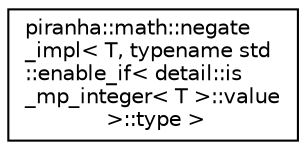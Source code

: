 digraph "Graphical Class Hierarchy"
{
  edge [fontname="Helvetica",fontsize="10",labelfontname="Helvetica",labelfontsize="10"];
  node [fontname="Helvetica",fontsize="10",shape=record];
  rankdir="LR";
  Node0 [label="piranha::math::negate\l_impl\< T, typename std\l::enable_if\< detail::is\l_mp_integer\< T \>::value\l \>::type \>",height=0.2,width=0.4,color="black", fillcolor="white", style="filled",URL="$structpiranha_1_1math_1_1negate__impl_3_01_t_00_01typename_01std_1_1enable__if_3_01detail_1_1is_9b02cb8b33b0d99ab7a26ce86ea2442f.html",tooltip="Specialisation of the piranha::math::negate() functor for piranha::mp_integer. "];
}
